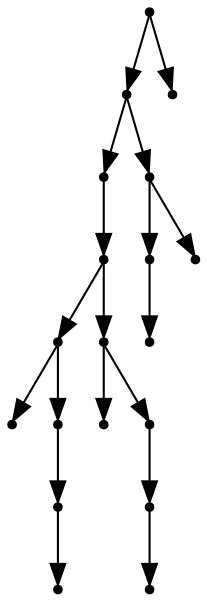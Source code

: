 digraph {
  18 [shape=point];
  16 [shape=point];
  11 [shape=point];
  10 [shape=point];
  4 [shape=point];
  0 [shape=point];
  3 [shape=point];
  2 [shape=point];
  1 [shape=point];
  9 [shape=point];
  5 [shape=point];
  8 [shape=point];
  7 [shape=point];
  6 [shape=point];
  15 [shape=point];
  13 [shape=point];
  12 [shape=point];
  14 [shape=point];
  17 [shape=point];
18 -> 16;
16 -> 11;
11 -> 10;
10 -> 4;
4 -> 0;
4 -> 3;
3 -> 2;
2 -> 1;
10 -> 9;
9 -> 5;
9 -> 8;
8 -> 7;
7 -> 6;
16 -> 15;
15 -> 13;
13 -> 12;
15 -> 14;
18 -> 17;
}
